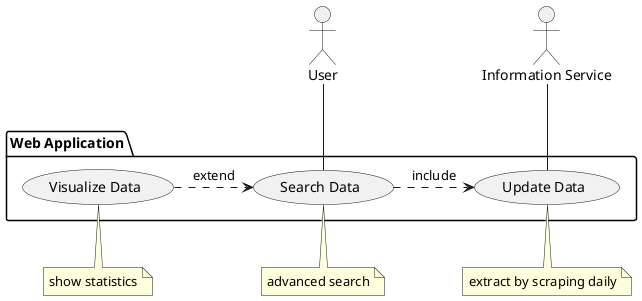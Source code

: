 @startuml

actor "User" as user
actor "Information Service" as web
package "Web Application" as webapp {
    usecase "Search Data" as UC1
    usecase "Visualize Data" as UC2
    usecase "Update Data" as UC3
}

user -- UC1
web -- UC3
note bottom of UC3: extract by scraping daily
note bottom of UC2: show statistics
note bottom of UC1: advanced search

UC1 .> UC3: include
UC2 .> UC1: extend

@enduml

